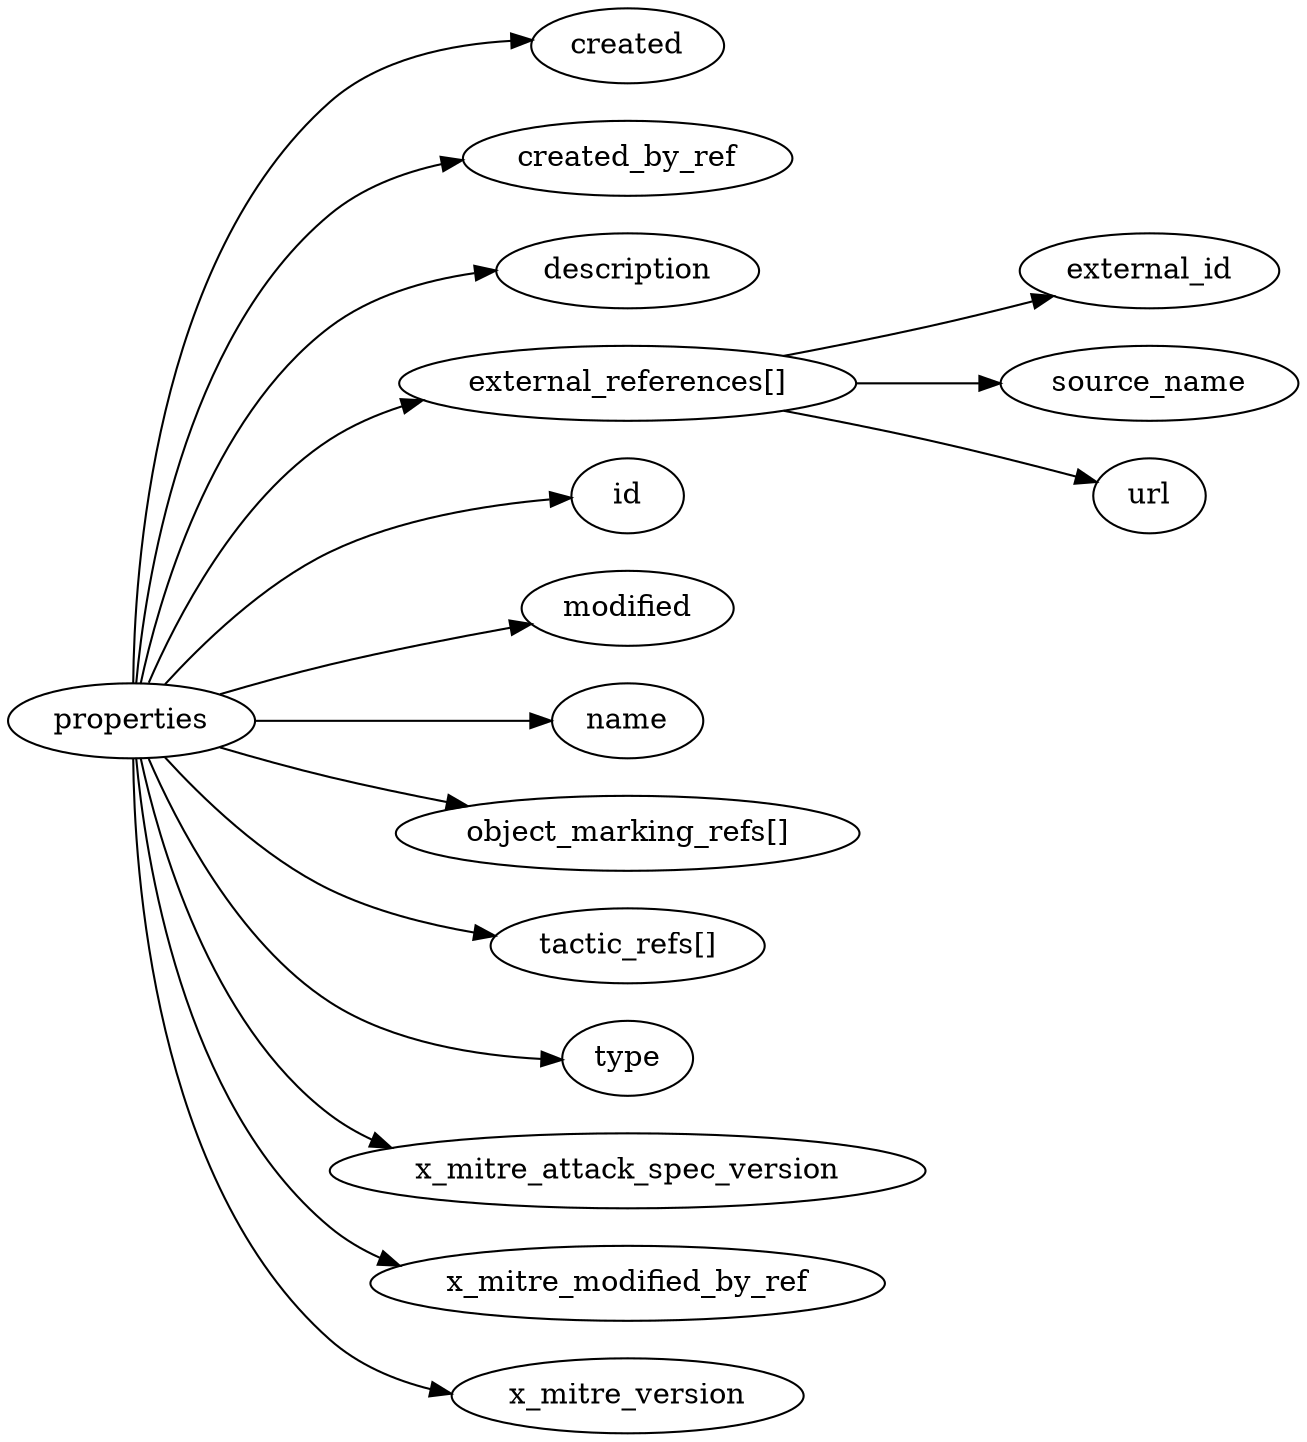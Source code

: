digraph {
    graph [rankdir=LR]
    "created" [label="created"]
    "created_by_ref" [label="created_by_ref"]
    "description" [label="description"]
    "external_references" [label="external_references[]"]
    "external_references.external_id" [label="external_id"]
    "external_references.source_name" [label="source_name"]
    "external_references.url" [label="url"]
    "id" [label="id"]
    "modified" [label="modified"]
    "name" [label="name"]
    "object_marking_refs" [label="object_marking_refs[]"]
    "tactic_refs" [label="tactic_refs[]"]
    "type" [label="type"]
    "x_mitre_attack_spec_version" [label="x_mitre_attack_spec_version"]
    "x_mitre_modified_by_ref" [label="x_mitre_modified_by_ref"]
    "x_mitre_version" [label="x_mitre_version"]
    "properties" -> "tactic_refs"
    "properties" -> "object_marking_refs"
    "properties" -> "id"
    "properties" -> "type"
    "properties" -> "created"
    "properties" -> "created_by_ref"
    "properties" -> "external_references"
    "properties" -> "modified"
    "properties" -> "name"
    "properties" -> "description"
    "properties" -> "x_mitre_version"
    "properties" -> "x_mitre_attack_spec_version"
    "properties" -> "x_mitre_modified_by_ref"
    "external_references" -> "external_references.external_id"
    "external_references" -> "external_references.source_name"
    "external_references" -> "external_references.url"
}